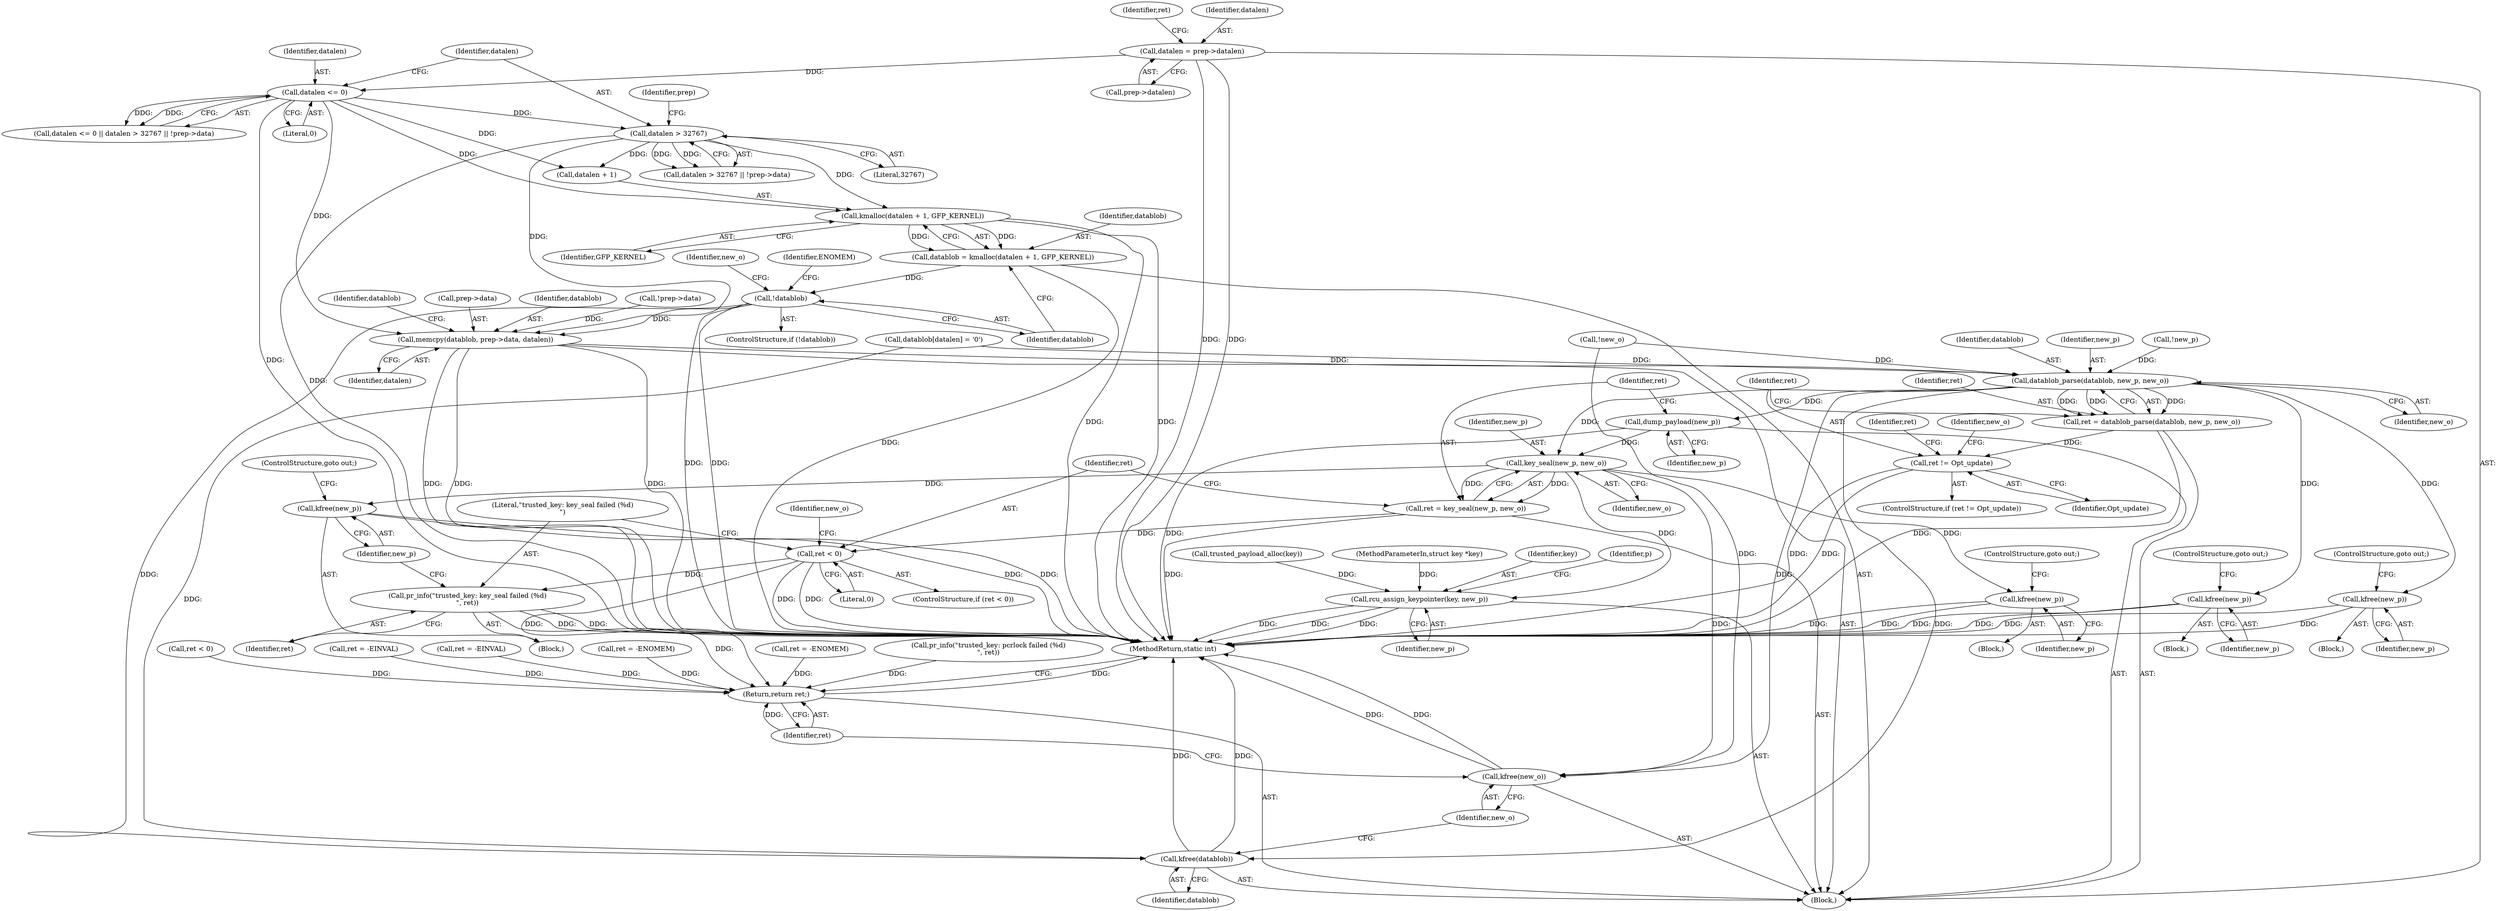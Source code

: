 digraph "0_linux_096fe9eaea40a17e125569f9e657e34cdb6d73bd_0@API" {
"1000164" [label="(Call,kmalloc(datalen + 1, GFP_KERNEL))"];
"1000148" [label="(Call,datalen <= 0)"];
"1000109" [label="(Call,datalen = prep->datalen)"];
"1000152" [label="(Call,datalen > 32767)"];
"1000162" [label="(Call,datablob = kmalloc(datalen + 1, GFP_KERNEL))"];
"1000170" [label="(Call,!datablob)"];
"1000200" [label="(Call,memcpy(datablob, prep->data, datalen))"];
"1000213" [label="(Call,datablob_parse(datablob, new_p, new_o))"];
"1000211" [label="(Call,ret = datablob_parse(datablob, new_p, new_o))"];
"1000218" [label="(Call,ret != Opt_update)"];
"1000226" [label="(Call,kfree(new_p))"];
"1000239" [label="(Call,kfree(new_p))"];
"1000268" [label="(Call,dump_payload(new_p))"];
"1000272" [label="(Call,key_seal(new_p, new_o))"];
"1000270" [label="(Call,ret = key_seal(new_p, new_o))"];
"1000276" [label="(Call,ret < 0)"];
"1000280" [label="(Call,pr_info(\"trusted_key: key_seal failed (%d)\n\", ret))"];
"1000322" [label="(Return,return ret;)"];
"1000283" [label="(Call,kfree(new_p))"];
"1000305" [label="(Call,kfree(new_p))"];
"1000308" [label="(Call,rcu_assign_keypointer(key, new_p))"];
"1000320" [label="(Call,kfree(new_o))"];
"1000318" [label="(Call,kfree(datablob))"];
"1000227" [label="(Identifier,new_p)"];
"1000283" [label="(Call,kfree(new_p))"];
"1000241" [label="(ControlStructure,goto out;)"];
"1000226" [label="(Call,kfree(new_p))"];
"1000275" [label="(ControlStructure,if (ret < 0))"];
"1000279" [label="(Block,)"];
"1000277" [label="(Identifier,ret)"];
"1000272" [label="(Call,key_seal(new_p, new_o))"];
"1000201" [label="(Identifier,datablob)"];
"1000302" [label="(Call,pr_info(\"trusted_key: pcrlock failed (%d)\n\", ret))"];
"1000213" [label="(Call,datablob_parse(datablob, new_p, new_o))"];
"1000301" [label="(Block,)"];
"1000298" [label="(Call,ret < 0)"];
"1000109" [label="(Call,datalen = prep->datalen)"];
"1000268" [label="(Call,dump_payload(new_p))"];
"1000308" [label="(Call,rcu_assign_keypointer(key, new_p))"];
"1000179" [label="(Call,!new_o)"];
"1000322" [label="(Return,return ret;)"];
"1000222" [label="(Call,ret = -EINVAL)"];
"1000270" [label="(Call,ret = key_seal(new_p, new_o))"];
"1000165" [label="(Call,datalen + 1)"];
"1000168" [label="(Identifier,GFP_KERNEL)"];
"1000324" [label="(MethodReturn,static int)"];
"1000152" [label="(Call,datalen > 32767)"];
"1000212" [label="(Identifier,ret)"];
"1000162" [label="(Call,datablob = kmalloc(datalen + 1, GFP_KERNEL))"];
"1000217" [label="(ControlStructure,if (ret != Opt_update))"];
"1000157" [label="(Identifier,prep)"];
"1000117" [label="(Identifier,ret)"];
"1000189" [label="(Call,trusted_payload_alloc(key))"];
"1000235" [label="(Call,ret = -EINVAL)"];
"1000323" [label="(Identifier,ret)"];
"1000284" [label="(Identifier,new_p)"];
"1000306" [label="(Identifier,new_p)"];
"1000282" [label="(Identifier,ret)"];
"1000148" [label="(Call,datalen <= 0)"];
"1000228" [label="(ControlStructure,goto out;)"];
"1000102" [label="(MethodParameterIn,struct key *key)"];
"1000153" [label="(Identifier,datalen)"];
"1000232" [label="(Identifier,new_o)"];
"1000154" [label="(Literal,32767)"];
"1000305" [label="(Call,kfree(new_p))"];
"1000216" [label="(Identifier,new_o)"];
"1000104" [label="(Block,)"];
"1000151" [label="(Call,datalen > 32767 || !prep->data)"];
"1000169" [label="(ControlStructure,if (!datablob))"];
"1000285" [label="(ControlStructure,goto out;)"];
"1000200" [label="(Call,memcpy(datablob, prep->data, datalen))"];
"1000309" [label="(Identifier,key)"];
"1000195" [label="(Call,ret = -ENOMEM)"];
"1000155" [label="(Call,!prep->data)"];
"1000314" [label="(Identifier,p)"];
"1000110" [label="(Identifier,datalen)"];
"1000269" [label="(Identifier,new_p)"];
"1000211" [label="(Call,ret = datablob_parse(datablob, new_p, new_o))"];
"1000240" [label="(Identifier,new_p)"];
"1000234" [label="(Block,)"];
"1000318" [label="(Call,kfree(datablob))"];
"1000176" [label="(Identifier,new_o)"];
"1000170" [label="(Call,!datablob)"];
"1000271" [label="(Identifier,ret)"];
"1000149" [label="(Identifier,datalen)"];
"1000163" [label="(Identifier,datablob)"];
"1000223" [label="(Identifier,ret)"];
"1000147" [label="(Call,datalen <= 0 || datalen > 32767 || !prep->data)"];
"1000276" [label="(Call,ret < 0)"];
"1000320" [label="(Call,kfree(new_o))"];
"1000288" [label="(Identifier,new_o)"];
"1000192" [label="(Call,!new_p)"];
"1000239" [label="(Call,kfree(new_p))"];
"1000280" [label="(Call,pr_info(\"trusted_key: key_seal failed (%d)\n\", ret))"];
"1000321" [label="(Identifier,new_o)"];
"1000220" [label="(Identifier,Opt_update)"];
"1000150" [label="(Literal,0)"];
"1000218" [label="(Call,ret != Opt_update)"];
"1000164" [label="(Call,kmalloc(datalen + 1, GFP_KERNEL))"];
"1000174" [label="(Identifier,ENOMEM)"];
"1000182" [label="(Call,ret = -ENOMEM)"];
"1000219" [label="(Identifier,ret)"];
"1000171" [label="(Identifier,datablob)"];
"1000214" [label="(Identifier,datablob)"];
"1000281" [label="(Literal,\"trusted_key: key_seal failed (%d)\n\")"];
"1000205" [label="(Identifier,datalen)"];
"1000273" [label="(Identifier,new_p)"];
"1000111" [label="(Call,prep->datalen)"];
"1000221" [label="(Block,)"];
"1000215" [label="(Identifier,new_p)"];
"1000206" [label="(Call,datablob[datalen] = '\0')"];
"1000319" [label="(Identifier,datablob)"];
"1000208" [label="(Identifier,datablob)"];
"1000278" [label="(Literal,0)"];
"1000307" [label="(ControlStructure,goto out;)"];
"1000202" [label="(Call,prep->data)"];
"1000274" [label="(Identifier,new_o)"];
"1000310" [label="(Identifier,new_p)"];
"1000164" -> "1000162"  [label="AST: "];
"1000164" -> "1000168"  [label="CFG: "];
"1000165" -> "1000164"  [label="AST: "];
"1000168" -> "1000164"  [label="AST: "];
"1000162" -> "1000164"  [label="CFG: "];
"1000164" -> "1000324"  [label="DDG: "];
"1000164" -> "1000324"  [label="DDG: "];
"1000164" -> "1000162"  [label="DDG: "];
"1000164" -> "1000162"  [label="DDG: "];
"1000148" -> "1000164"  [label="DDG: "];
"1000152" -> "1000164"  [label="DDG: "];
"1000148" -> "1000147"  [label="AST: "];
"1000148" -> "1000150"  [label="CFG: "];
"1000149" -> "1000148"  [label="AST: "];
"1000150" -> "1000148"  [label="AST: "];
"1000153" -> "1000148"  [label="CFG: "];
"1000147" -> "1000148"  [label="CFG: "];
"1000148" -> "1000324"  [label="DDG: "];
"1000148" -> "1000147"  [label="DDG: "];
"1000148" -> "1000147"  [label="DDG: "];
"1000109" -> "1000148"  [label="DDG: "];
"1000148" -> "1000152"  [label="DDG: "];
"1000148" -> "1000165"  [label="DDG: "];
"1000148" -> "1000200"  [label="DDG: "];
"1000109" -> "1000104"  [label="AST: "];
"1000109" -> "1000111"  [label="CFG: "];
"1000110" -> "1000109"  [label="AST: "];
"1000111" -> "1000109"  [label="AST: "];
"1000117" -> "1000109"  [label="CFG: "];
"1000109" -> "1000324"  [label="DDG: "];
"1000109" -> "1000324"  [label="DDG: "];
"1000152" -> "1000151"  [label="AST: "];
"1000152" -> "1000154"  [label="CFG: "];
"1000153" -> "1000152"  [label="AST: "];
"1000154" -> "1000152"  [label="AST: "];
"1000157" -> "1000152"  [label="CFG: "];
"1000151" -> "1000152"  [label="CFG: "];
"1000152" -> "1000324"  [label="DDG: "];
"1000152" -> "1000151"  [label="DDG: "];
"1000152" -> "1000151"  [label="DDG: "];
"1000152" -> "1000165"  [label="DDG: "];
"1000152" -> "1000200"  [label="DDG: "];
"1000162" -> "1000104"  [label="AST: "];
"1000163" -> "1000162"  [label="AST: "];
"1000171" -> "1000162"  [label="CFG: "];
"1000162" -> "1000324"  [label="DDG: "];
"1000162" -> "1000170"  [label="DDG: "];
"1000170" -> "1000169"  [label="AST: "];
"1000170" -> "1000171"  [label="CFG: "];
"1000171" -> "1000170"  [label="AST: "];
"1000174" -> "1000170"  [label="CFG: "];
"1000176" -> "1000170"  [label="CFG: "];
"1000170" -> "1000324"  [label="DDG: "];
"1000170" -> "1000324"  [label="DDG: "];
"1000170" -> "1000200"  [label="DDG: "];
"1000170" -> "1000318"  [label="DDG: "];
"1000200" -> "1000104"  [label="AST: "];
"1000200" -> "1000205"  [label="CFG: "];
"1000201" -> "1000200"  [label="AST: "];
"1000202" -> "1000200"  [label="AST: "];
"1000205" -> "1000200"  [label="AST: "];
"1000208" -> "1000200"  [label="CFG: "];
"1000200" -> "1000324"  [label="DDG: "];
"1000200" -> "1000324"  [label="DDG: "];
"1000200" -> "1000324"  [label="DDG: "];
"1000155" -> "1000200"  [label="DDG: "];
"1000200" -> "1000213"  [label="DDG: "];
"1000213" -> "1000211"  [label="AST: "];
"1000213" -> "1000216"  [label="CFG: "];
"1000214" -> "1000213"  [label="AST: "];
"1000215" -> "1000213"  [label="AST: "];
"1000216" -> "1000213"  [label="AST: "];
"1000211" -> "1000213"  [label="CFG: "];
"1000213" -> "1000211"  [label="DDG: "];
"1000213" -> "1000211"  [label="DDG: "];
"1000213" -> "1000211"  [label="DDG: "];
"1000206" -> "1000213"  [label="DDG: "];
"1000192" -> "1000213"  [label="DDG: "];
"1000179" -> "1000213"  [label="DDG: "];
"1000213" -> "1000226"  [label="DDG: "];
"1000213" -> "1000239"  [label="DDG: "];
"1000213" -> "1000268"  [label="DDG: "];
"1000213" -> "1000272"  [label="DDG: "];
"1000213" -> "1000318"  [label="DDG: "];
"1000213" -> "1000320"  [label="DDG: "];
"1000211" -> "1000104"  [label="AST: "];
"1000212" -> "1000211"  [label="AST: "];
"1000219" -> "1000211"  [label="CFG: "];
"1000211" -> "1000324"  [label="DDG: "];
"1000211" -> "1000218"  [label="DDG: "];
"1000218" -> "1000217"  [label="AST: "];
"1000218" -> "1000220"  [label="CFG: "];
"1000219" -> "1000218"  [label="AST: "];
"1000220" -> "1000218"  [label="AST: "];
"1000223" -> "1000218"  [label="CFG: "];
"1000232" -> "1000218"  [label="CFG: "];
"1000218" -> "1000324"  [label="DDG: "];
"1000218" -> "1000324"  [label="DDG: "];
"1000226" -> "1000221"  [label="AST: "];
"1000226" -> "1000227"  [label="CFG: "];
"1000227" -> "1000226"  [label="AST: "];
"1000228" -> "1000226"  [label="CFG: "];
"1000226" -> "1000324"  [label="DDG: "];
"1000226" -> "1000324"  [label="DDG: "];
"1000239" -> "1000234"  [label="AST: "];
"1000239" -> "1000240"  [label="CFG: "];
"1000240" -> "1000239"  [label="AST: "];
"1000241" -> "1000239"  [label="CFG: "];
"1000239" -> "1000324"  [label="DDG: "];
"1000239" -> "1000324"  [label="DDG: "];
"1000268" -> "1000104"  [label="AST: "];
"1000268" -> "1000269"  [label="CFG: "];
"1000269" -> "1000268"  [label="AST: "];
"1000271" -> "1000268"  [label="CFG: "];
"1000268" -> "1000324"  [label="DDG: "];
"1000268" -> "1000272"  [label="DDG: "];
"1000272" -> "1000270"  [label="AST: "];
"1000272" -> "1000274"  [label="CFG: "];
"1000273" -> "1000272"  [label="AST: "];
"1000274" -> "1000272"  [label="AST: "];
"1000270" -> "1000272"  [label="CFG: "];
"1000272" -> "1000270"  [label="DDG: "];
"1000272" -> "1000270"  [label="DDG: "];
"1000272" -> "1000283"  [label="DDG: "];
"1000272" -> "1000305"  [label="DDG: "];
"1000272" -> "1000308"  [label="DDG: "];
"1000272" -> "1000320"  [label="DDG: "];
"1000270" -> "1000104"  [label="AST: "];
"1000271" -> "1000270"  [label="AST: "];
"1000277" -> "1000270"  [label="CFG: "];
"1000270" -> "1000324"  [label="DDG: "];
"1000270" -> "1000276"  [label="DDG: "];
"1000276" -> "1000275"  [label="AST: "];
"1000276" -> "1000278"  [label="CFG: "];
"1000277" -> "1000276"  [label="AST: "];
"1000278" -> "1000276"  [label="AST: "];
"1000281" -> "1000276"  [label="CFG: "];
"1000288" -> "1000276"  [label="CFG: "];
"1000276" -> "1000324"  [label="DDG: "];
"1000276" -> "1000324"  [label="DDG: "];
"1000276" -> "1000280"  [label="DDG: "];
"1000276" -> "1000322"  [label="DDG: "];
"1000280" -> "1000279"  [label="AST: "];
"1000280" -> "1000282"  [label="CFG: "];
"1000281" -> "1000280"  [label="AST: "];
"1000282" -> "1000280"  [label="AST: "];
"1000284" -> "1000280"  [label="CFG: "];
"1000280" -> "1000324"  [label="DDG: "];
"1000280" -> "1000324"  [label="DDG: "];
"1000280" -> "1000322"  [label="DDG: "];
"1000322" -> "1000104"  [label="AST: "];
"1000322" -> "1000323"  [label="CFG: "];
"1000323" -> "1000322"  [label="AST: "];
"1000324" -> "1000322"  [label="CFG: "];
"1000322" -> "1000324"  [label="DDG: "];
"1000323" -> "1000322"  [label="DDG: "];
"1000235" -> "1000322"  [label="DDG: "];
"1000302" -> "1000322"  [label="DDG: "];
"1000298" -> "1000322"  [label="DDG: "];
"1000195" -> "1000322"  [label="DDG: "];
"1000182" -> "1000322"  [label="DDG: "];
"1000222" -> "1000322"  [label="DDG: "];
"1000283" -> "1000279"  [label="AST: "];
"1000283" -> "1000284"  [label="CFG: "];
"1000284" -> "1000283"  [label="AST: "];
"1000285" -> "1000283"  [label="CFG: "];
"1000283" -> "1000324"  [label="DDG: "];
"1000283" -> "1000324"  [label="DDG: "];
"1000305" -> "1000301"  [label="AST: "];
"1000305" -> "1000306"  [label="CFG: "];
"1000306" -> "1000305"  [label="AST: "];
"1000307" -> "1000305"  [label="CFG: "];
"1000305" -> "1000324"  [label="DDG: "];
"1000305" -> "1000324"  [label="DDG: "];
"1000308" -> "1000104"  [label="AST: "];
"1000308" -> "1000310"  [label="CFG: "];
"1000309" -> "1000308"  [label="AST: "];
"1000310" -> "1000308"  [label="AST: "];
"1000314" -> "1000308"  [label="CFG: "];
"1000308" -> "1000324"  [label="DDG: "];
"1000308" -> "1000324"  [label="DDG: "];
"1000308" -> "1000324"  [label="DDG: "];
"1000189" -> "1000308"  [label="DDG: "];
"1000102" -> "1000308"  [label="DDG: "];
"1000320" -> "1000104"  [label="AST: "];
"1000320" -> "1000321"  [label="CFG: "];
"1000321" -> "1000320"  [label="AST: "];
"1000323" -> "1000320"  [label="CFG: "];
"1000320" -> "1000324"  [label="DDG: "];
"1000320" -> "1000324"  [label="DDG: "];
"1000179" -> "1000320"  [label="DDG: "];
"1000318" -> "1000104"  [label="AST: "];
"1000318" -> "1000319"  [label="CFG: "];
"1000319" -> "1000318"  [label="AST: "];
"1000321" -> "1000318"  [label="CFG: "];
"1000318" -> "1000324"  [label="DDG: "];
"1000318" -> "1000324"  [label="DDG: "];
"1000206" -> "1000318"  [label="DDG: "];
}
